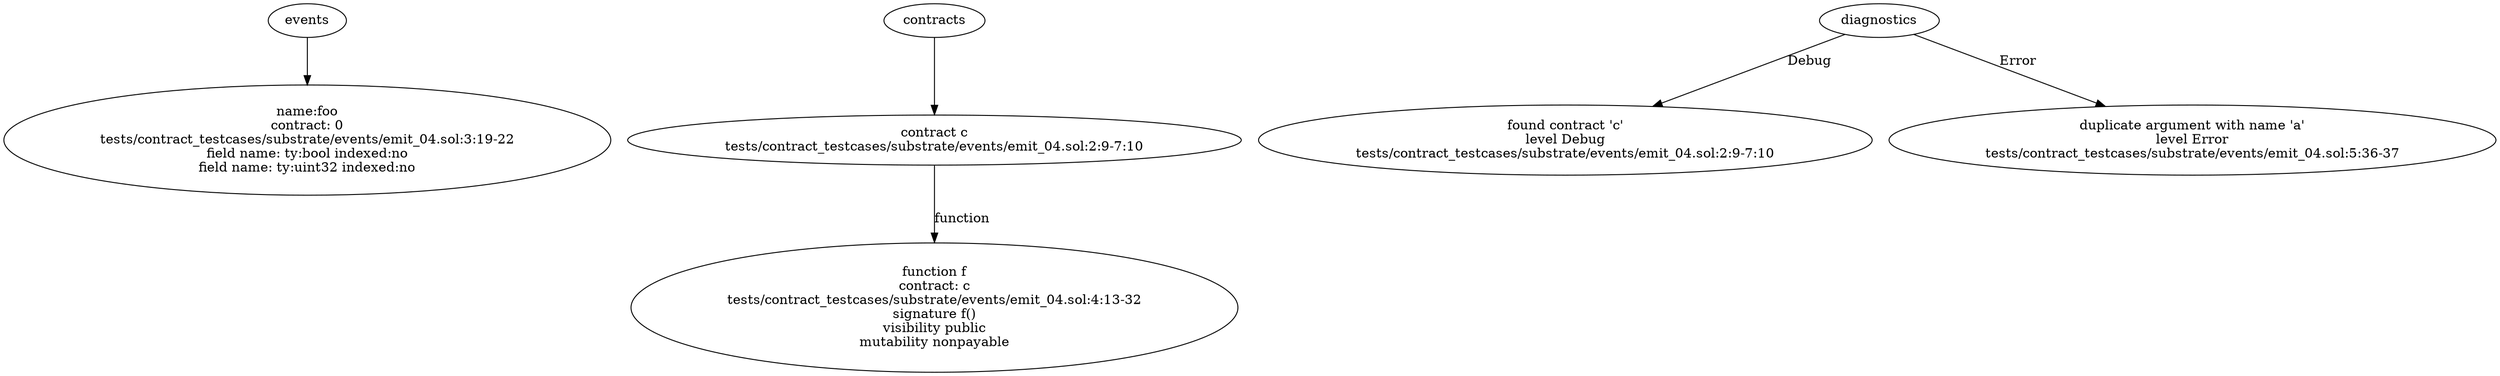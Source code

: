 strict digraph "tests/contract_testcases/substrate/events/emit_04.sol" {
	foo [label="name:foo\ncontract: 0\ntests/contract_testcases/substrate/events/emit_04.sol:3:19-22\nfield name: ty:bool indexed:no\nfield name: ty:uint32 indexed:no"]
	contract [label="contract c\ntests/contract_testcases/substrate/events/emit_04.sol:2:9-7:10"]
	f [label="function f\ncontract: c\ntests/contract_testcases/substrate/events/emit_04.sol:4:13-32\nsignature f()\nvisibility public\nmutability nonpayable"]
	diagnostic [label="found contract 'c'\nlevel Debug\ntests/contract_testcases/substrate/events/emit_04.sol:2:9-7:10"]
	diagnostic_7 [label="duplicate argument with name 'a'\nlevel Error\ntests/contract_testcases/substrate/events/emit_04.sol:5:36-37"]
	events -> foo
	contracts -> contract
	contract -> f [label="function"]
	diagnostics -> diagnostic [label="Debug"]
	diagnostics -> diagnostic_7 [label="Error"]
}

